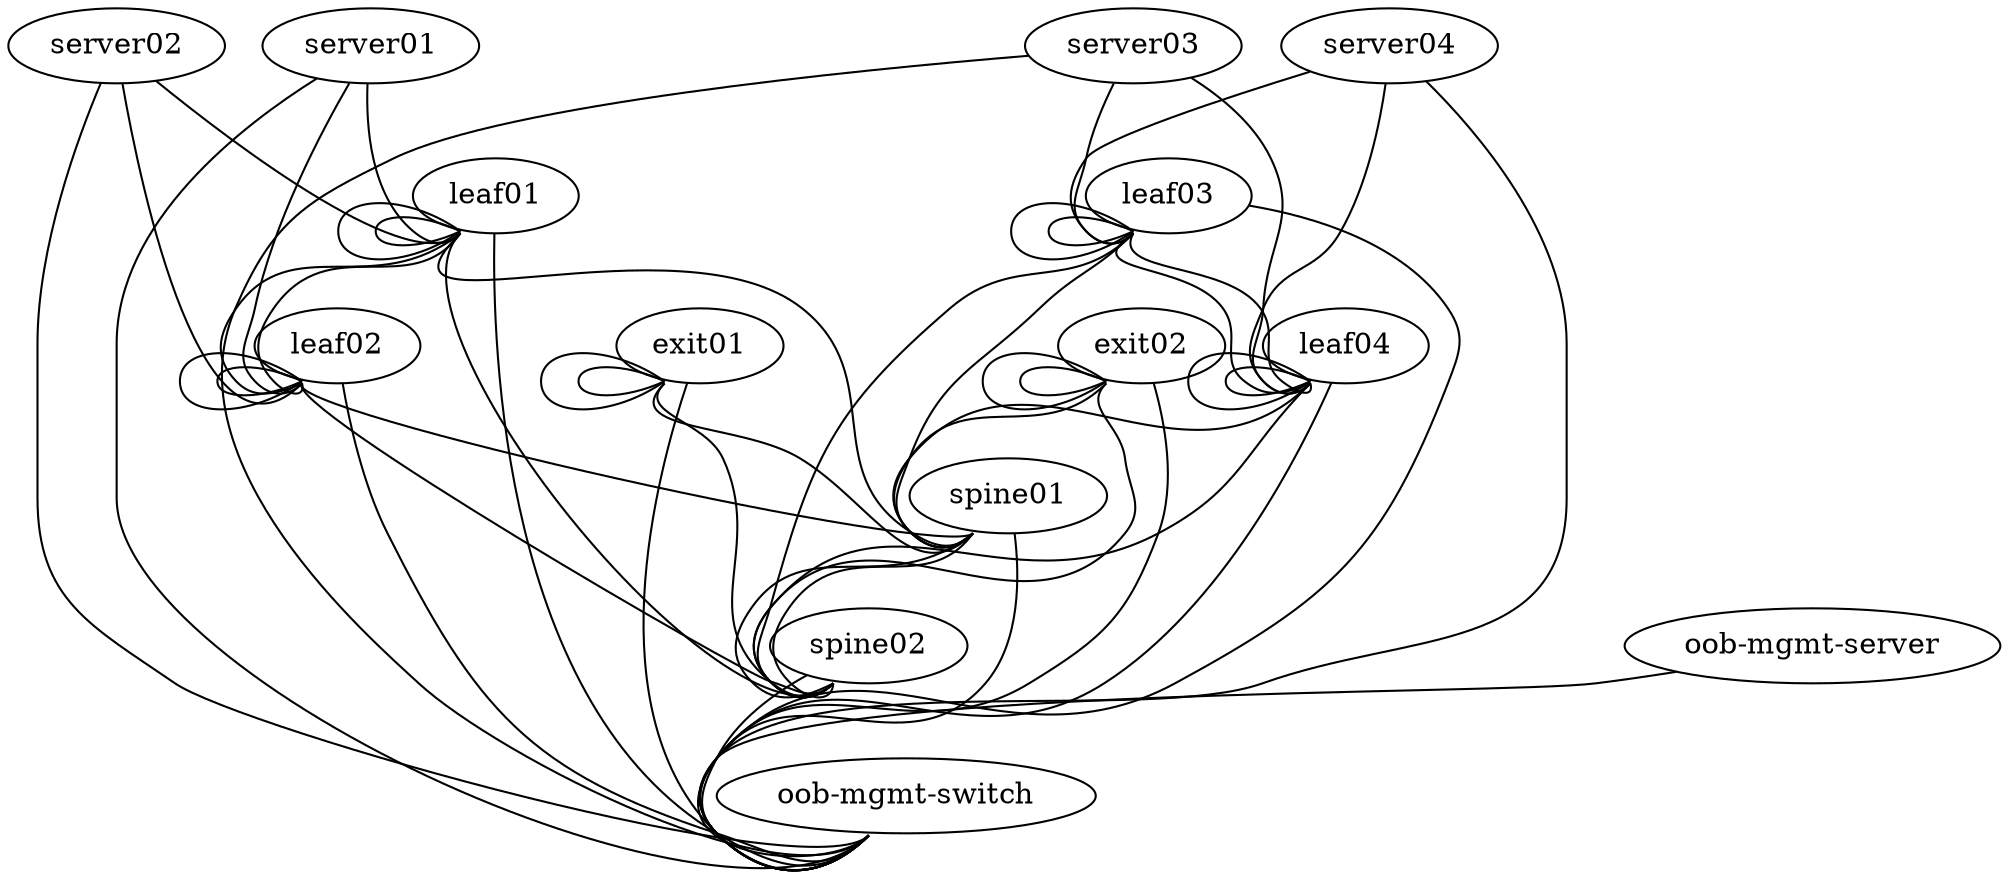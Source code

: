 graph vx {
 "leaf01" [function="leaf" os="CumulusCommunity/cumulus-vx" memory="300" config="./helper_scripts/extra_switch_config.sh"]
 "leaf02" [function="leaf" os="CumulusCommunity/cumulus-vx" memory="300" config="./helper_scripts/extra_switch_config.sh"]
 "leaf03" [function="leaf" os="CumulusCommunity/cumulus-vx" memory="300" config="./helper_scripts/extra_switch_config.sh"]
 "leaf04" [function="leaf" os="CumulusCommunity/cumulus-vx" memory="300" config="./helper_scripts/extra_switch_config.sh"]
 "spine01" [function="spine" os="CumulusCommunity/cumulus-vx" memory="300" config="./helper_scripts/extra_switch_config.sh"]
 "spine02" [function="spine" os="CumulusCommunity/cumulus-vx" memory="300" config="./helper_scripts/extra_switch_config.sh"]
 "exit01" [function="exit" os="CumulusCommunity/cumulus-vx" memory="300" config="./helper_scripts/extra_switch_config.sh"]
 "exit02" [function="exit" os="CumulusCommunity/cumulus-vx" memory="300" config="./helper_scripts/extra_switch_config.sh"]
 "server01" [function="host" os="boxcutter/ubuntu1404" memory="400" ubuntu=True config="./helper_scripts/extra_server_config.sh"]
 "server02" [function="host" os="boxcutter/ubuntu1404" memory="400" ubuntu=True config="./helper_scripts/extra_server_config.sh"]
 "server03" [function="host" os="boxcutter/ubuntu1404" memory="400" ubuntu=True config="./helper_scripts/extra_server_config.sh"]
 "server04" [function="host" os="boxcutter/ubuntu1404" memory="400" ubuntu=True config="./helper_scripts/extra_server_config.sh"]
 "oob-mgmt-switch" [function="oob-switch" os="CumulusCommunity/cumulus-vx" memory="300" config="./helper_scripts/extra_switch_config.sh"]
 "oob-mgmt-server" [function="oob-server" os="boxcutter/ubuntu1404" memory="400" ubuntu=True config="./helper_scripts/extra_server_config.sh"]

 "leaf01":"swp51" -- "spine01":"swp1"
 "leaf02":"swp51" -- "spine01":"swp2"
 "leaf03":"swp51" -- "spine01":"swp3"
 "leaf04":"swp51" -- "spine01":"swp4"
 "leaf01":"swp52" -- "spine02":"swp1"
 "leaf02":"swp52" -- "spine02":"swp2"
 "leaf03":"swp52" -- "spine02":"swp3"
 "leaf04":"swp52" -- "spine02":"swp4"

 "leaf01":"swp49" -- "leaf02":"swp49"
 "leaf01":"swp50" -- "leaf02":"swp50"
 "leaf03":"swp49" -- "leaf04":"swp49"
 "leaf03":"swp50" -- "leaf04":"swp50"

 "spine01":"swp31" -- "spine02":"swp31"
 "spine01":"swp32" -- "spine02":"swp32"

 "server01":"eth1" -- "leaf01":"swp1"
 "server01":"eth2" -- "leaf02":"swp1"
 "server02":"eth1" -- "leaf01":"swp2"
 "server02":"eth2" -- "leaf02":"swp2"
 "server03":"eth1" -- "leaf03":"swp1"
 "server03":"eth2" -- "leaf04":"swp1"
 "server04":"eth1" -- "leaf03":"swp2"
 "server04":"eth2" -- "leaf04":"swp2"

 "exit01":"swp51" -- "spine01":"swp30"
 "exit01":"swp52" -- "spine02":"swp30"
 "exit02":"swp51" -- "spine01":"swp29"
 "exit02":"swp52" -- "spine02":"swp29"
 "exit01":"swp45" -- "exit01":"swp46"
 "exit01":"swp47" -- "exit01":"swp48"
 "exit02":"swp45" -- "exit02":"swp46"
 "exit02":"swp47" -- "exit02":"swp48"

 "leaf01":"swp45" -- "leaf01":"swp46"
 "leaf01":"swp47" -- "leaf01":"swp48"
 "leaf02":"swp45" -- "leaf02":"swp46"
 "leaf02":"swp47" -- "leaf02":"swp48"
 "leaf03":"swp45" -- "leaf03":"swp46"
 "leaf03":"swp47" -- "leaf03":"swp48"
 "leaf04":"swp45" -- "leaf04":"swp46"
 "leaf04":"swp47" -- "leaf04":"swp48"

 "oob-mgmt-server":"eth1" -- "oob-mgmt-switch":"swp1"
 "server01":"eth0" -- "oob-mgmt-switch":"swp2" [left_mac="A00000000031"]
 "server02":"eth0" -- "oob-mgmt-switch":"swp3" [left_mac="A00000000032"]
 "server03":"eth0" -- "oob-mgmt-switch":"swp4" [left_mac="A00000000033"]
 "server04":"eth0" -- "oob-mgmt-switch":"swp5" [left_mac="A00000000034"]
 "leaf01":"eth0" -- "oob-mgmt-switch":"swp6" [left_mac="A00000000011"]
 "leaf02":"eth0" -- "oob-mgmt-switch":"swp7" [left_mac="A00000000012"]
 "leaf03":"eth0" -- "oob-mgmt-switch":"swp8" [left_mac="A00000000013"]
 "leaf04":"eth0" -- "oob-mgmt-switch":"swp9" [left_mac="A00000000014"]
 "spine01":"eth0" -- "oob-mgmt-switch":"swp10" [left_mac="A00000000021"]
 "spine02":"eth0" -- "oob-mgmt-switch":"swp11" [left_mac="A00000000022"]
 "exit01":"eth0" -- "oob-mgmt-switch":"swp12" [left_mac="A00000000041"]
 "exit02":"eth0" -- "oob-mgmt-switch":"swp13" [left_mac="A00000000042"]

}

